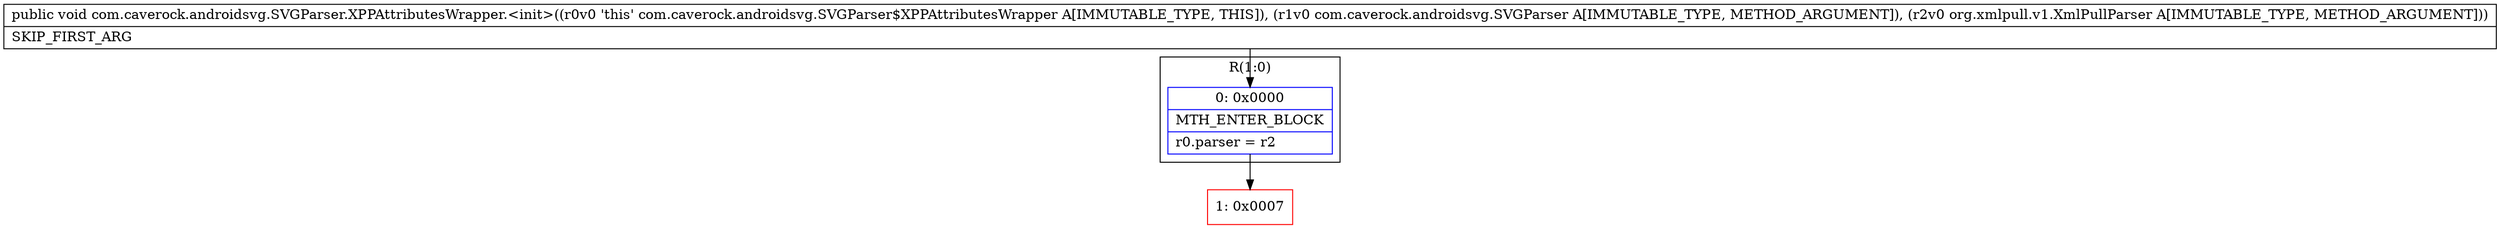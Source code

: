 digraph "CFG forcom.caverock.androidsvg.SVGParser.XPPAttributesWrapper.\<init\>(Lcom\/caverock\/androidsvg\/SVGParser;Lorg\/xmlpull\/v1\/XmlPullParser;)V" {
subgraph cluster_Region_182594398 {
label = "R(1:0)";
node [shape=record,color=blue];
Node_0 [shape=record,label="{0\:\ 0x0000|MTH_ENTER_BLOCK\l|r0.parser = r2\l}"];
}
Node_1 [shape=record,color=red,label="{1\:\ 0x0007}"];
MethodNode[shape=record,label="{public void com.caverock.androidsvg.SVGParser.XPPAttributesWrapper.\<init\>((r0v0 'this' com.caverock.androidsvg.SVGParser$XPPAttributesWrapper A[IMMUTABLE_TYPE, THIS]), (r1v0 com.caverock.androidsvg.SVGParser A[IMMUTABLE_TYPE, METHOD_ARGUMENT]), (r2v0 org.xmlpull.v1.XmlPullParser A[IMMUTABLE_TYPE, METHOD_ARGUMENT]))  | SKIP_FIRST_ARG\l}"];
MethodNode -> Node_0;
Node_0 -> Node_1;
}

